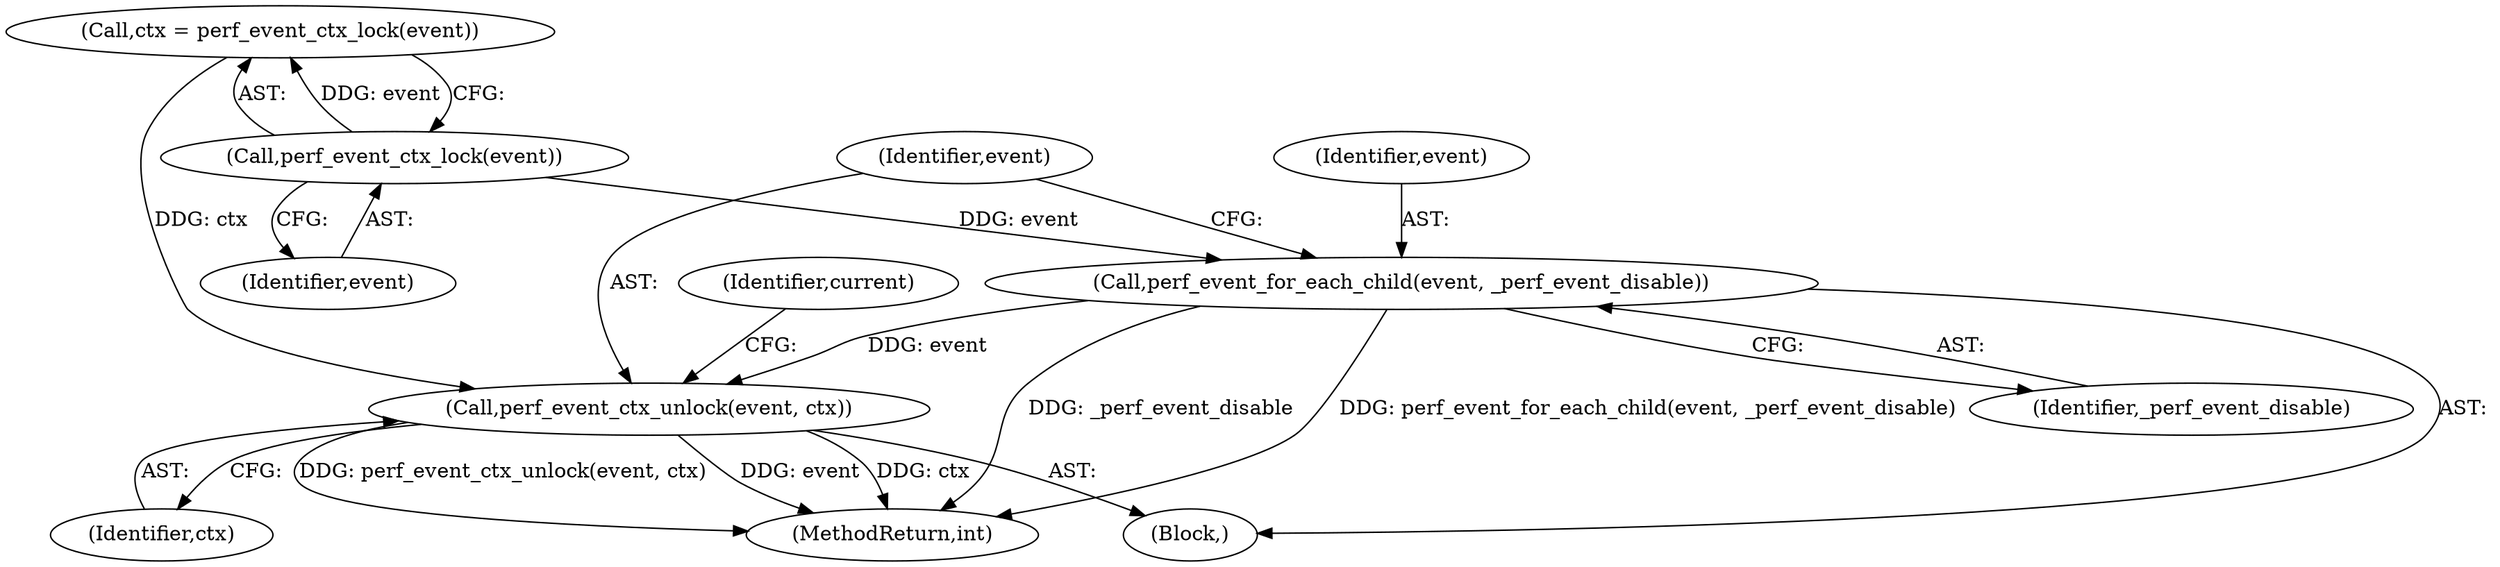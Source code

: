 digraph "0_linux_f63a8daa5812afef4f06c962351687e1ff9ccb2b_7@pointer" {
"1000115" [label="(Call,perf_event_for_each_child(event, _perf_event_disable))"];
"1000113" [label="(Call,perf_event_ctx_lock(event))"];
"1000118" [label="(Call,perf_event_ctx_unlock(event, ctx))"];
"1000110" [label="(Block,)"];
"1000117" [label="(Identifier,_perf_event_disable)"];
"1000116" [label="(Identifier,event)"];
"1000124" [label="(Identifier,current)"];
"1000128" [label="(MethodReturn,int)"];
"1000111" [label="(Call,ctx = perf_event_ctx_lock(event))"];
"1000118" [label="(Call,perf_event_ctx_unlock(event, ctx))"];
"1000120" [label="(Identifier,ctx)"];
"1000114" [label="(Identifier,event)"];
"1000115" [label="(Call,perf_event_for_each_child(event, _perf_event_disable))"];
"1000119" [label="(Identifier,event)"];
"1000113" [label="(Call,perf_event_ctx_lock(event))"];
"1000115" -> "1000110"  [label="AST: "];
"1000115" -> "1000117"  [label="CFG: "];
"1000116" -> "1000115"  [label="AST: "];
"1000117" -> "1000115"  [label="AST: "];
"1000119" -> "1000115"  [label="CFG: "];
"1000115" -> "1000128"  [label="DDG: _perf_event_disable"];
"1000115" -> "1000128"  [label="DDG: perf_event_for_each_child(event, _perf_event_disable)"];
"1000113" -> "1000115"  [label="DDG: event"];
"1000115" -> "1000118"  [label="DDG: event"];
"1000113" -> "1000111"  [label="AST: "];
"1000113" -> "1000114"  [label="CFG: "];
"1000114" -> "1000113"  [label="AST: "];
"1000111" -> "1000113"  [label="CFG: "];
"1000113" -> "1000111"  [label="DDG: event"];
"1000118" -> "1000110"  [label="AST: "];
"1000118" -> "1000120"  [label="CFG: "];
"1000119" -> "1000118"  [label="AST: "];
"1000120" -> "1000118"  [label="AST: "];
"1000124" -> "1000118"  [label="CFG: "];
"1000118" -> "1000128"  [label="DDG: perf_event_ctx_unlock(event, ctx)"];
"1000118" -> "1000128"  [label="DDG: event"];
"1000118" -> "1000128"  [label="DDG: ctx"];
"1000111" -> "1000118"  [label="DDG: ctx"];
}
